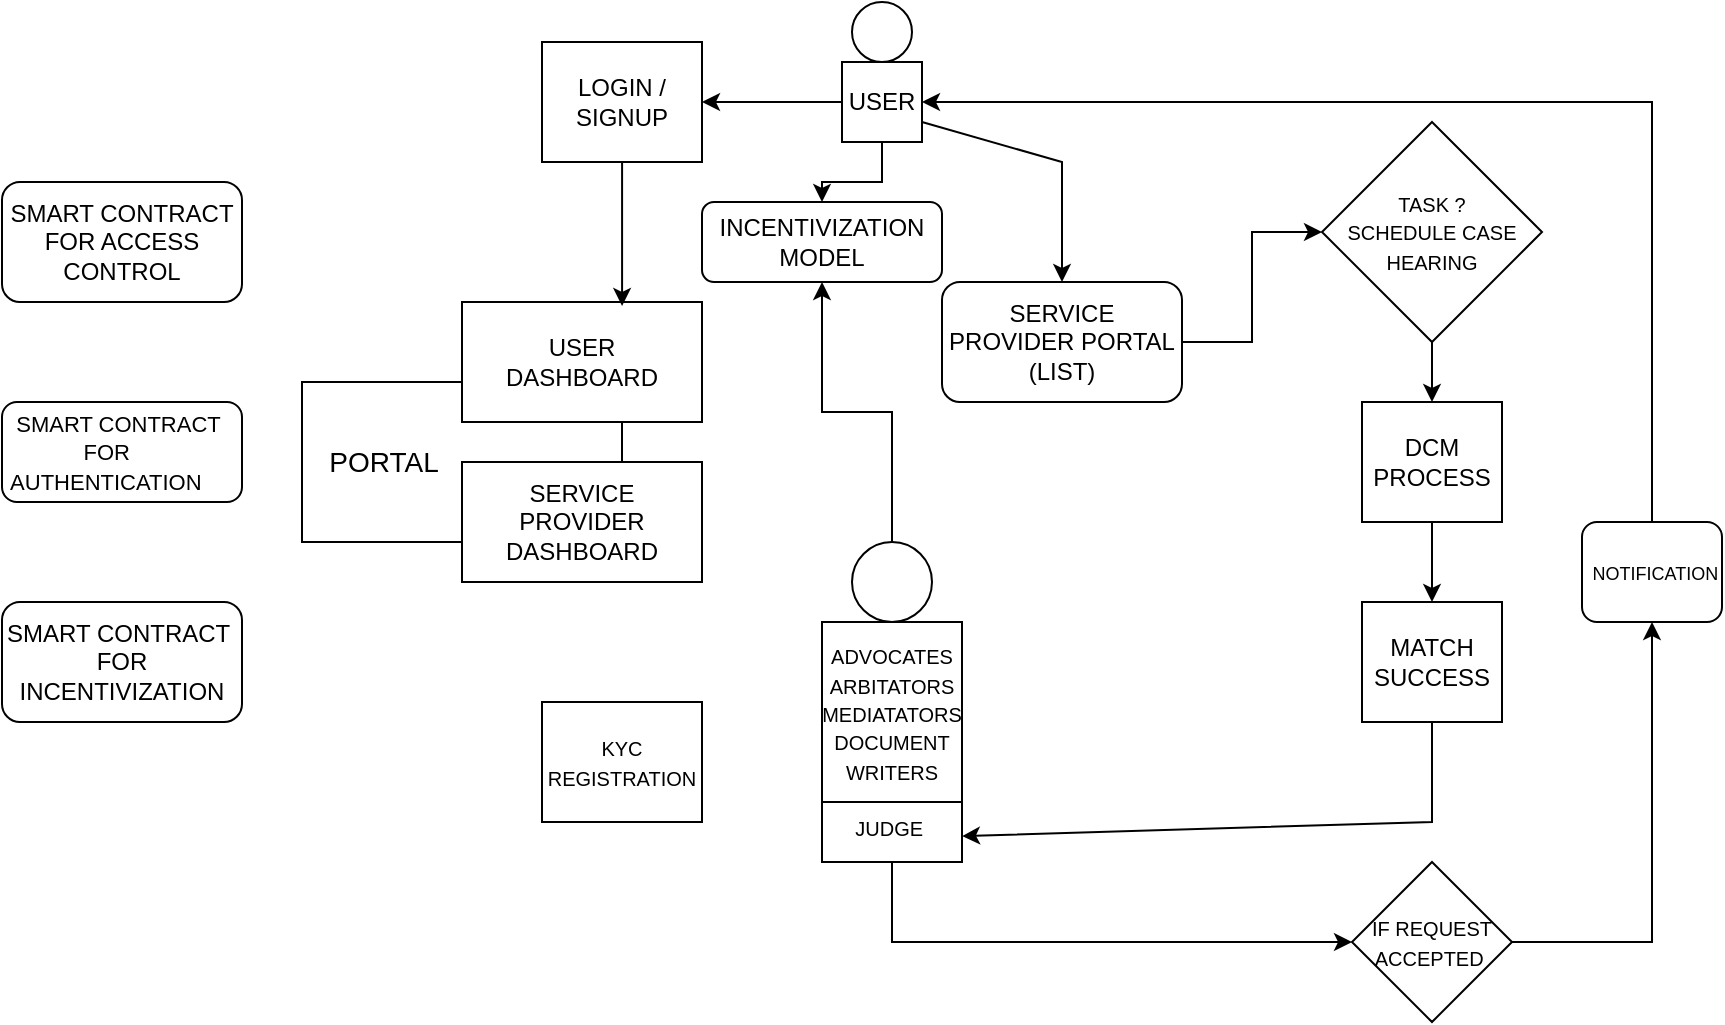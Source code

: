 <mxfile version="21.7.4" type="github">
  <diagram name="Page-1" id="g-eU_zQpK4Jmi0CYvKia">
    <mxGraphModel dx="1904" dy="622" grid="1" gridSize="10" guides="1" tooltips="1" connect="1" arrows="1" fold="1" page="1" pageScale="1" pageWidth="827" pageHeight="1169" math="0" shadow="0">
      <root>
        <mxCell id="0" />
        <mxCell id="1" parent="0" />
        <mxCell id="zGSTSEzs4RvEDAc3bm8E-2" value="&lt;div style=&quot;&quot;&gt;&lt;font style=&quot;font-size: 14px;&quot;&gt;&amp;nbsp; &amp;nbsp;PORTAL&lt;/font&gt;&lt;/div&gt;" style="rounded=0;whiteSpace=wrap;html=1;align=left;" vertex="1" parent="1">
          <mxGeometry x="80" y="200" width="160" height="80" as="geometry" />
        </mxCell>
        <mxCell id="zGSTSEzs4RvEDAc3bm8E-3" value="SERVICE PROVIDER DASHBOARD" style="rounded=0;whiteSpace=wrap;html=1;" vertex="1" parent="1">
          <mxGeometry x="160" y="240" width="120" height="60" as="geometry" />
        </mxCell>
        <mxCell id="zGSTSEzs4RvEDAc3bm8E-4" value="USER &lt;br&gt;DASHBOARD" style="rounded=0;whiteSpace=wrap;html=1;" vertex="1" parent="1">
          <mxGeometry x="160" y="160" width="120" height="60" as="geometry" />
        </mxCell>
        <mxCell id="zGSTSEzs4RvEDAc3bm8E-24" style="edgeStyle=orthogonalEdgeStyle;rounded=0;orthogonalLoop=1;jettySize=auto;html=1;entryX=0.667;entryY=0.033;entryDx=0;entryDy=0;entryPerimeter=0;" edge="1" parent="1" source="zGSTSEzs4RvEDAc3bm8E-5" target="zGSTSEzs4RvEDAc3bm8E-4">
          <mxGeometry relative="1" as="geometry" />
        </mxCell>
        <mxCell id="zGSTSEzs4RvEDAc3bm8E-5" value="LOGIN / SIGNUP" style="rounded=0;whiteSpace=wrap;html=1;" vertex="1" parent="1">
          <mxGeometry x="200" y="30" width="80" height="60" as="geometry" />
        </mxCell>
        <mxCell id="zGSTSEzs4RvEDAc3bm8E-6" value="&lt;font style=&quot;font-size: 10px;&quot;&gt;KYC REGISTRATION&lt;/font&gt;" style="rounded=0;whiteSpace=wrap;html=1;" vertex="1" parent="1">
          <mxGeometry x="200" y="360" width="80" height="60" as="geometry" />
        </mxCell>
        <mxCell id="zGSTSEzs4RvEDAc3bm8E-7" value="&lt;font style=&quot;font-size: 10px;&quot;&gt;ADVOCATES&lt;br&gt;ARBITATORS&lt;br&gt;MEDIATATORS&lt;br&gt;DOCUMENT WRITERS&lt;br&gt;&lt;br&gt;JUDGE&amp;nbsp;&lt;/font&gt;" style="rounded=0;whiteSpace=wrap;html=1;" vertex="1" parent="1">
          <mxGeometry x="340" y="320" width="70" height="120" as="geometry" />
        </mxCell>
        <mxCell id="zGSTSEzs4RvEDAc3bm8E-25" value="" style="edgeStyle=orthogonalEdgeStyle;rounded=0;orthogonalLoop=1;jettySize=auto;html=1;" edge="1" parent="1" source="zGSTSEzs4RvEDAc3bm8E-8" target="zGSTSEzs4RvEDAc3bm8E-5">
          <mxGeometry relative="1" as="geometry" />
        </mxCell>
        <mxCell id="zGSTSEzs4RvEDAc3bm8E-44" value="" style="edgeStyle=orthogonalEdgeStyle;rounded=0;orthogonalLoop=1;jettySize=auto;html=1;" edge="1" parent="1" source="zGSTSEzs4RvEDAc3bm8E-8" target="zGSTSEzs4RvEDAc3bm8E-41">
          <mxGeometry relative="1" as="geometry" />
        </mxCell>
        <mxCell id="zGSTSEzs4RvEDAc3bm8E-8" value="USER" style="rounded=0;whiteSpace=wrap;html=1;" vertex="1" parent="1">
          <mxGeometry x="350" y="40" width="40" height="40" as="geometry" />
        </mxCell>
        <mxCell id="zGSTSEzs4RvEDAc3bm8E-45" value="" style="edgeStyle=orthogonalEdgeStyle;rounded=0;orthogonalLoop=1;jettySize=auto;html=1;entryX=0.5;entryY=1;entryDx=0;entryDy=0;" edge="1" parent="1" source="zGSTSEzs4RvEDAc3bm8E-9" target="zGSTSEzs4RvEDAc3bm8E-41">
          <mxGeometry relative="1" as="geometry" />
        </mxCell>
        <mxCell id="zGSTSEzs4RvEDAc3bm8E-9" value="" style="ellipse;whiteSpace=wrap;html=1;aspect=fixed;" vertex="1" parent="1">
          <mxGeometry x="355" y="280" width="40" height="40" as="geometry" />
        </mxCell>
        <mxCell id="zGSTSEzs4RvEDAc3bm8E-10" value="" style="ellipse;whiteSpace=wrap;html=1;aspect=fixed;" vertex="1" parent="1">
          <mxGeometry x="355" y="10" width="30" height="30" as="geometry" />
        </mxCell>
        <mxCell id="zGSTSEzs4RvEDAc3bm8E-38" value="" style="edgeStyle=orthogonalEdgeStyle;rounded=0;orthogonalLoop=1;jettySize=auto;html=1;entryX=0;entryY=0.5;entryDx=0;entryDy=0;" edge="1" parent="1" source="zGSTSEzs4RvEDAc3bm8E-12" target="zGSTSEzs4RvEDAc3bm8E-13">
          <mxGeometry relative="1" as="geometry" />
        </mxCell>
        <mxCell id="zGSTSEzs4RvEDAc3bm8E-12" value="SERVICE PROVIDER PORTAL (LIST)" style="rounded=1;whiteSpace=wrap;html=1;" vertex="1" parent="1">
          <mxGeometry x="400" y="150" width="120" height="60" as="geometry" />
        </mxCell>
        <mxCell id="zGSTSEzs4RvEDAc3bm8E-39" value="" style="edgeStyle=orthogonalEdgeStyle;rounded=0;orthogonalLoop=1;jettySize=auto;html=1;" edge="1" parent="1" source="zGSTSEzs4RvEDAc3bm8E-13" target="zGSTSEzs4RvEDAc3bm8E-16">
          <mxGeometry relative="1" as="geometry" />
        </mxCell>
        <mxCell id="zGSTSEzs4RvEDAc3bm8E-13" value="&lt;font style=&quot;font-size: 10px;&quot;&gt;TASK ? &lt;br&gt;SCHEDULE CASE HEARING&lt;/font&gt;" style="rhombus;whiteSpace=wrap;html=1;" vertex="1" parent="1">
          <mxGeometry x="590" y="70" width="110" height="110" as="geometry" />
        </mxCell>
        <mxCell id="zGSTSEzs4RvEDAc3bm8E-40" value="" style="edgeStyle=orthogonalEdgeStyle;rounded=0;orthogonalLoop=1;jettySize=auto;html=1;" edge="1" parent="1" source="zGSTSEzs4RvEDAc3bm8E-16" target="zGSTSEzs4RvEDAc3bm8E-17">
          <mxGeometry relative="1" as="geometry" />
        </mxCell>
        <mxCell id="zGSTSEzs4RvEDAc3bm8E-16" value="&lt;span style=&quot;white-space: pre;&quot;&gt;DCM&lt;br/&gt;PROCESS&lt;br&gt;&lt;/span&gt;" style="rounded=0;whiteSpace=wrap;html=1;align=center;" vertex="1" parent="1">
          <mxGeometry x="610" y="210" width="70" height="60" as="geometry" />
        </mxCell>
        <mxCell id="zGSTSEzs4RvEDAc3bm8E-17" value="MATCH SUCCESS" style="rounded=0;whiteSpace=wrap;html=1;" vertex="1" parent="1">
          <mxGeometry x="610" y="310" width="70" height="60" as="geometry" />
        </mxCell>
        <mxCell id="zGSTSEzs4RvEDAc3bm8E-20" value="&lt;font style=&quot;font-size: 10px;&quot;&gt;IF REQUEST ACCEPTED&amp;nbsp;&lt;/font&gt;" style="rhombus;whiteSpace=wrap;html=1;" vertex="1" parent="1">
          <mxGeometry x="605" y="440" width="80" height="80" as="geometry" />
        </mxCell>
        <mxCell id="zGSTSEzs4RvEDAc3bm8E-21" value="&amp;nbsp;&lt;font style=&quot;font-size: 9px;&quot;&gt;NOTIFICATION&lt;/font&gt;" style="rounded=1;whiteSpace=wrap;html=1;" vertex="1" parent="1">
          <mxGeometry x="720" y="270" width="70" height="50" as="geometry" />
        </mxCell>
        <mxCell id="zGSTSEzs4RvEDAc3bm8E-22" value="" style="endArrow=none;html=1;rounded=0;entryX=1;entryY=0.75;entryDx=0;entryDy=0;exitX=0;exitY=0.75;exitDx=0;exitDy=0;" edge="1" parent="1" source="zGSTSEzs4RvEDAc3bm8E-7" target="zGSTSEzs4RvEDAc3bm8E-7">
          <mxGeometry width="50" height="50" relative="1" as="geometry">
            <mxPoint x="370" y="320" as="sourcePoint" />
            <mxPoint x="420" y="270" as="targetPoint" />
          </mxGeometry>
        </mxCell>
        <mxCell id="zGSTSEzs4RvEDAc3bm8E-27" value="" style="endArrow=classic;html=1;rounded=0;entryX=0.5;entryY=0;entryDx=0;entryDy=0;exitX=1;exitY=0.75;exitDx=0;exitDy=0;" edge="1" parent="1" source="zGSTSEzs4RvEDAc3bm8E-8" target="zGSTSEzs4RvEDAc3bm8E-12">
          <mxGeometry width="50" height="50" relative="1" as="geometry">
            <mxPoint x="370" y="320" as="sourcePoint" />
            <mxPoint x="420" y="270" as="targetPoint" />
            <Array as="points">
              <mxPoint x="460" y="90" />
            </Array>
          </mxGeometry>
        </mxCell>
        <mxCell id="zGSTSEzs4RvEDAc3bm8E-29" value="" style="endArrow=classic;html=1;rounded=0;entryX=1;entryY=0.5;entryDx=0;entryDy=0;exitX=0.5;exitY=0;exitDx=0;exitDy=0;" edge="1" parent="1" source="zGSTSEzs4RvEDAc3bm8E-21" target="zGSTSEzs4RvEDAc3bm8E-8">
          <mxGeometry width="50" height="50" relative="1" as="geometry">
            <mxPoint x="400" y="320" as="sourcePoint" />
            <mxPoint x="450" y="270" as="targetPoint" />
            <Array as="points">
              <mxPoint x="755" y="60" />
            </Array>
          </mxGeometry>
        </mxCell>
        <mxCell id="zGSTSEzs4RvEDAc3bm8E-30" value="" style="endArrow=classic;html=1;rounded=0;entryX=1;entryY=0.892;entryDx=0;entryDy=0;exitX=0.5;exitY=1;exitDx=0;exitDy=0;entryPerimeter=0;" edge="1" parent="1" source="zGSTSEzs4RvEDAc3bm8E-17" target="zGSTSEzs4RvEDAc3bm8E-7">
          <mxGeometry width="50" height="50" relative="1" as="geometry">
            <mxPoint x="400" y="320" as="sourcePoint" />
            <mxPoint x="450" y="270" as="targetPoint" />
            <Array as="points">
              <mxPoint x="645" y="420" />
            </Array>
          </mxGeometry>
        </mxCell>
        <mxCell id="zGSTSEzs4RvEDAc3bm8E-36" value="" style="endArrow=classic;html=1;rounded=0;entryX=0;entryY=0.5;entryDx=0;entryDy=0;exitX=0.5;exitY=1;exitDx=0;exitDy=0;" edge="1" parent="1" source="zGSTSEzs4RvEDAc3bm8E-7" target="zGSTSEzs4RvEDAc3bm8E-20">
          <mxGeometry width="50" height="50" relative="1" as="geometry">
            <mxPoint x="400" y="320" as="sourcePoint" />
            <mxPoint x="450" y="270" as="targetPoint" />
            <Array as="points">
              <mxPoint x="375" y="480" />
            </Array>
          </mxGeometry>
        </mxCell>
        <mxCell id="zGSTSEzs4RvEDAc3bm8E-37" value="" style="endArrow=classic;html=1;rounded=0;entryX=0.5;entryY=1;entryDx=0;entryDy=0;exitX=1;exitY=0.5;exitDx=0;exitDy=0;" edge="1" parent="1" source="zGSTSEzs4RvEDAc3bm8E-20" target="zGSTSEzs4RvEDAc3bm8E-21">
          <mxGeometry width="50" height="50" relative="1" as="geometry">
            <mxPoint x="400" y="320" as="sourcePoint" />
            <mxPoint x="450" y="270" as="targetPoint" />
            <Array as="points">
              <mxPoint x="755" y="480" />
            </Array>
          </mxGeometry>
        </mxCell>
        <mxCell id="zGSTSEzs4RvEDAc3bm8E-41" value="INCENTIVIZATION&lt;br&gt;MODEL" style="rounded=1;whiteSpace=wrap;html=1;" vertex="1" parent="1">
          <mxGeometry x="280" y="110" width="120" height="40" as="geometry" />
        </mxCell>
        <mxCell id="zGSTSEzs4RvEDAc3bm8E-46" value="SMART CONTRACT&amp;nbsp;&lt;br&gt;FOR INCENTIVIZATION" style="rounded=1;whiteSpace=wrap;html=1;" vertex="1" parent="1">
          <mxGeometry x="-70" y="310" width="120" height="60" as="geometry" />
        </mxCell>
        <mxCell id="zGSTSEzs4RvEDAc3bm8E-47" value="&lt;p style=&quot;text-align: start;&quot;&gt;&lt;font style=&quot;font-size: 11px;&quot;&gt;&lt;br&gt;&lt;/font&gt;&lt;/p&gt;&lt;p style=&quot;text-align: start;&quot;&gt;&lt;font style=&quot;font-size: 11px;&quot;&gt;&amp;nbsp; SMART CONTRACT &amp;nbsp; &amp;nbsp; &amp;nbsp; &amp;nbsp; &amp;nbsp; &amp;nbsp; &amp;nbsp; &amp;nbsp;FOR &amp;nbsp; &amp;nbsp;AUTHENTICATION&lt;/font&gt;&lt;/p&gt;&lt;p style=&quot;text-align: start;&quot;&gt;&lt;br&gt;&lt;/p&gt;" style="rounded=1;whiteSpace=wrap;html=1;" vertex="1" parent="1">
          <mxGeometry x="-70" y="210" width="120" height="50" as="geometry" />
        </mxCell>
        <mxCell id="zGSTSEzs4RvEDAc3bm8E-48" value="SMART CONTRACT FOR ACCESS CONTROL" style="rounded=1;whiteSpace=wrap;html=1;" vertex="1" parent="1">
          <mxGeometry x="-70" y="100" width="120" height="60" as="geometry" />
        </mxCell>
        <mxCell id="zGSTSEzs4RvEDAc3bm8E-50" style="edgeStyle=orthogonalEdgeStyle;rounded=0;orthogonalLoop=1;jettySize=auto;html=1;exitX=0.5;exitY=1;exitDx=0;exitDy=0;" edge="1" parent="1" source="zGSTSEzs4RvEDAc3bm8E-6" target="zGSTSEzs4RvEDAc3bm8E-6">
          <mxGeometry relative="1" as="geometry" />
        </mxCell>
      </root>
    </mxGraphModel>
  </diagram>
</mxfile>
